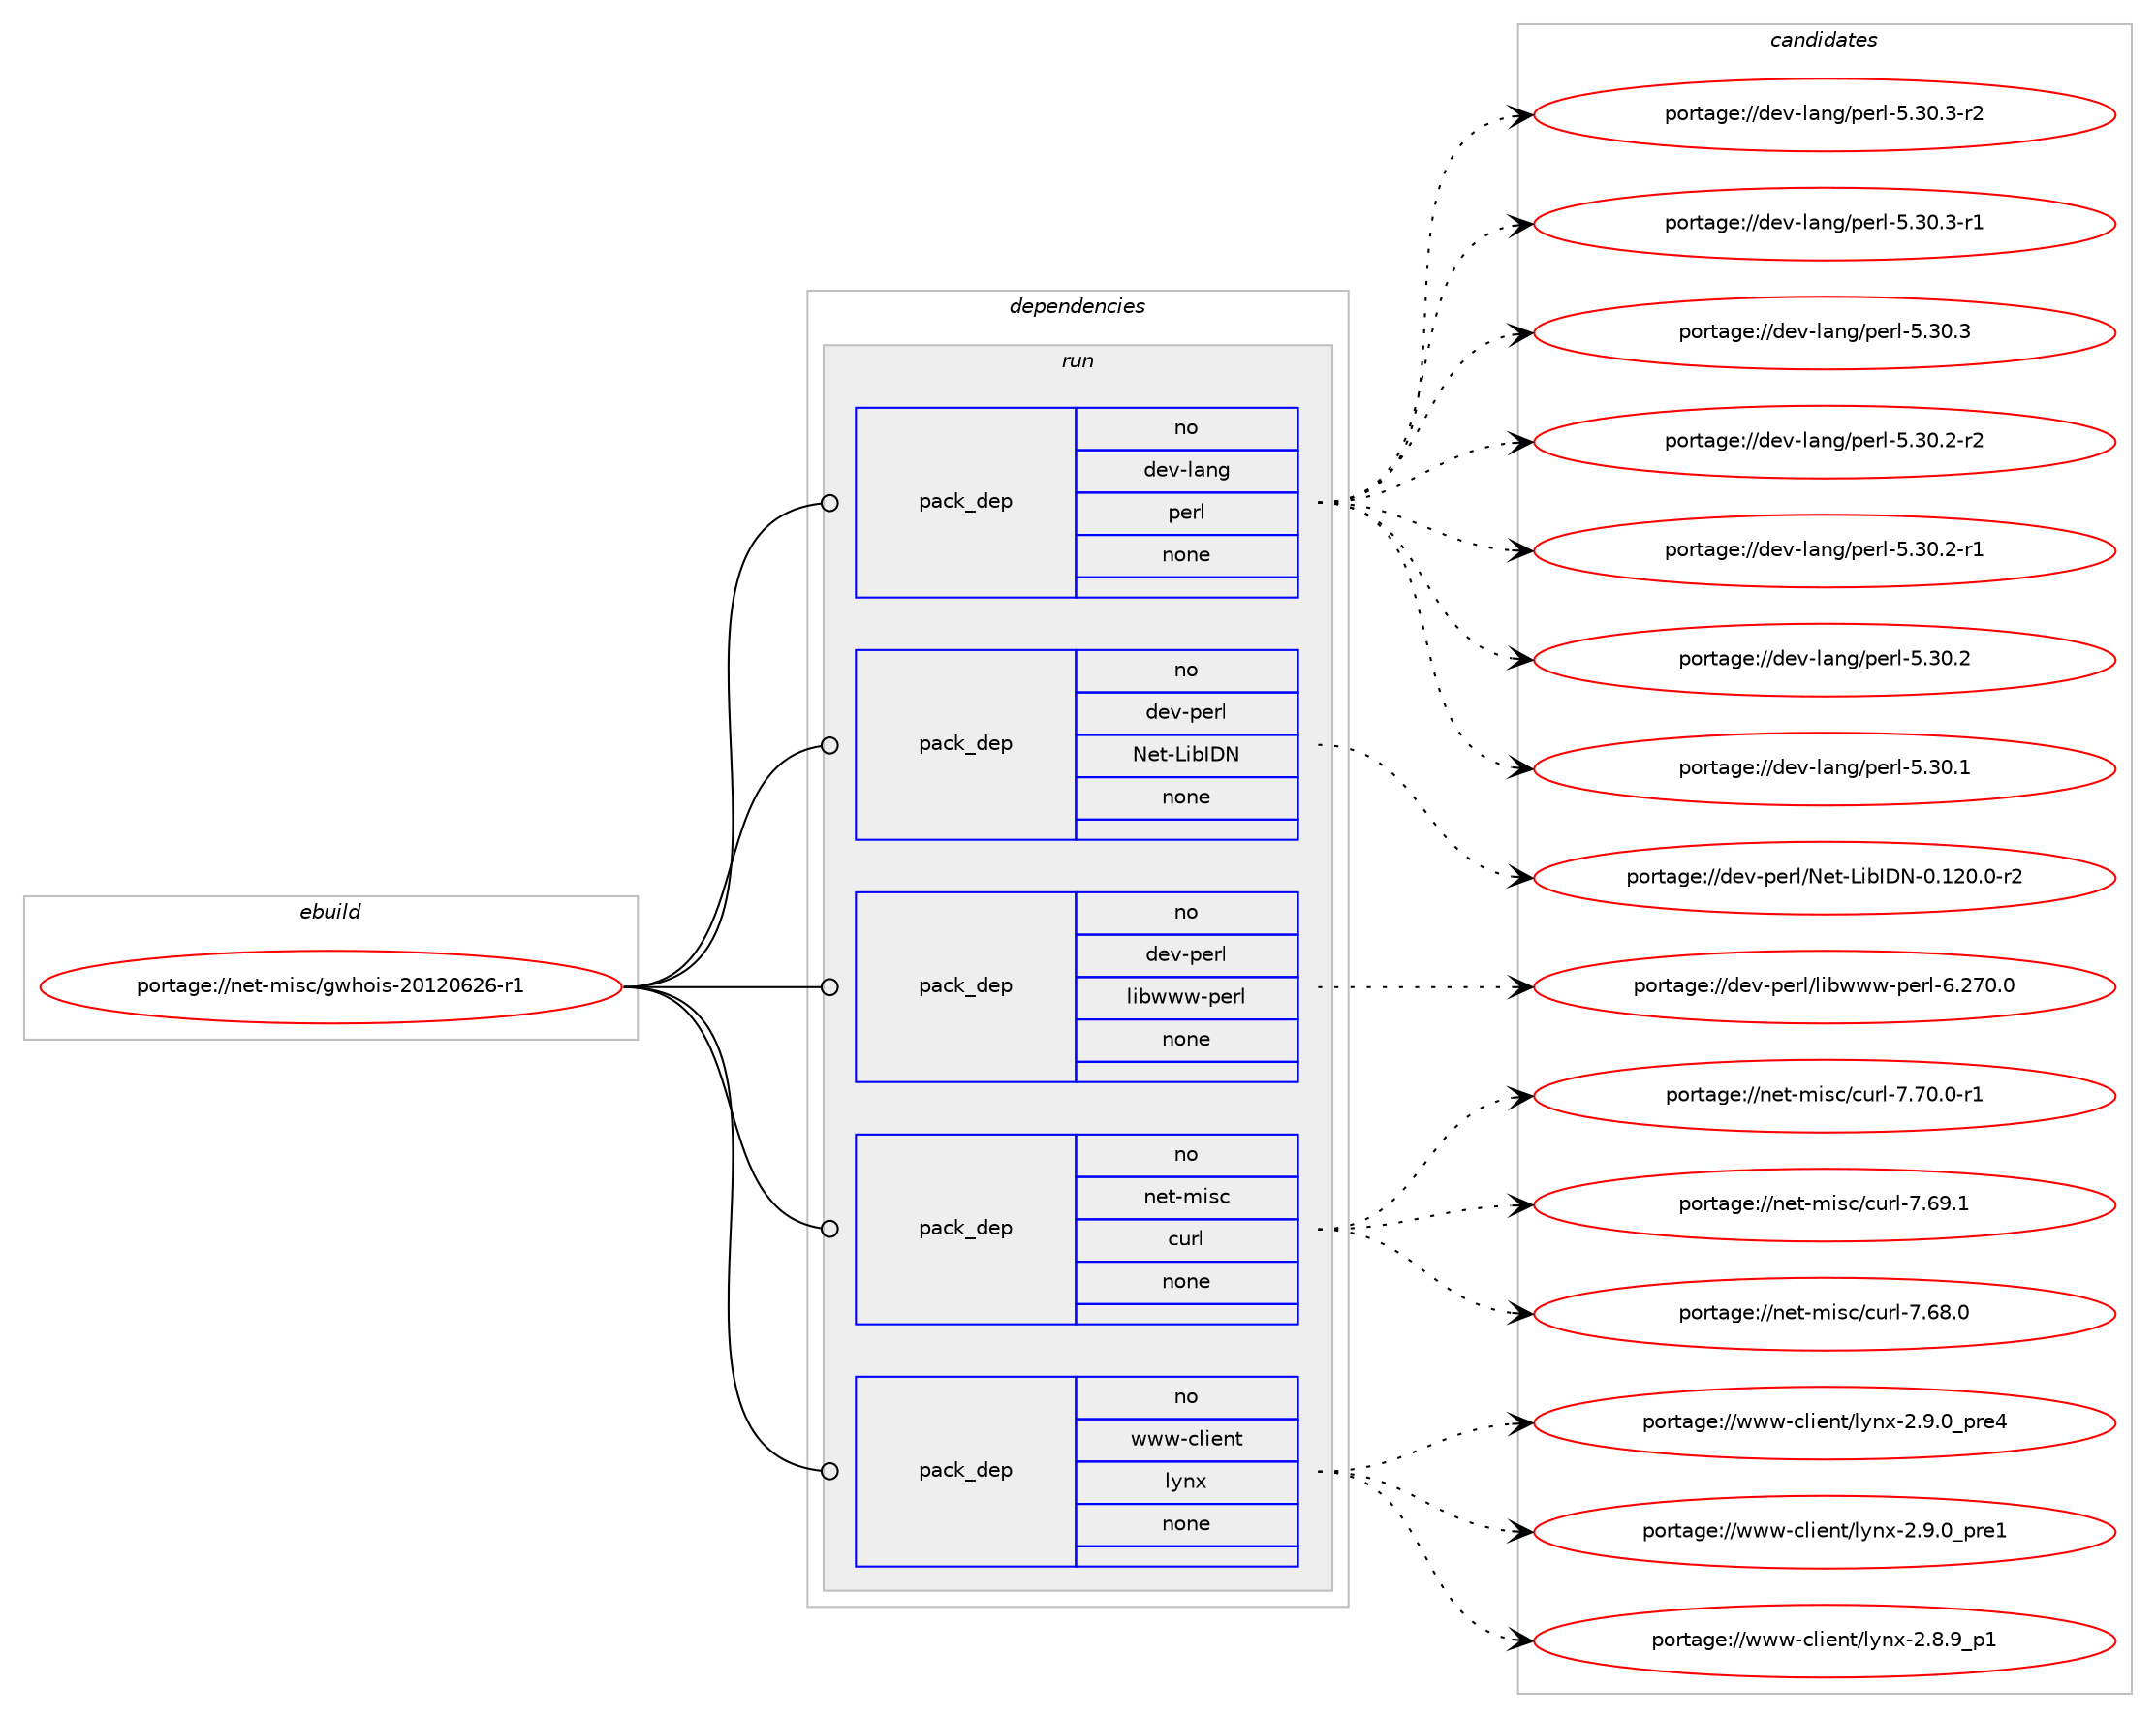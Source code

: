 digraph prolog {

# *************
# Graph options
# *************

newrank=true;
concentrate=true;
compound=true;
graph [rankdir=LR,fontname=Helvetica,fontsize=10,ranksep=1.5];#, ranksep=2.5, nodesep=0.2];
edge  [arrowhead=vee];
node  [fontname=Helvetica,fontsize=10];

# **********
# The ebuild
# **********

subgraph cluster_leftcol {
color=gray;
rank=same;
label=<<i>ebuild</i>>;
id [label="portage://net-misc/gwhois-20120626-r1", color=red, width=4, href="../net-misc/gwhois-20120626-r1.svg"];
}

# ****************
# The dependencies
# ****************

subgraph cluster_midcol {
color=gray;
label=<<i>dependencies</i>>;
subgraph cluster_compile {
fillcolor="#eeeeee";
style=filled;
label=<<i>compile</i>>;
}
subgraph cluster_compileandrun {
fillcolor="#eeeeee";
style=filled;
label=<<i>compile and run</i>>;
}
subgraph cluster_run {
fillcolor="#eeeeee";
style=filled;
label=<<i>run</i>>;
subgraph pack5529 {
dependency6304 [label=<<TABLE BORDER="0" CELLBORDER="1" CELLSPACING="0" CELLPADDING="4" WIDTH="220"><TR><TD ROWSPAN="6" CELLPADDING="30">pack_dep</TD></TR><TR><TD WIDTH="110">no</TD></TR><TR><TD>dev-lang</TD></TR><TR><TD>perl</TD></TR><TR><TD>none</TD></TR><TR><TD></TD></TR></TABLE>>, shape=none, color=blue];
}
id:e -> dependency6304:w [weight=20,style="solid",arrowhead="odot"];
subgraph pack5530 {
dependency6305 [label=<<TABLE BORDER="0" CELLBORDER="1" CELLSPACING="0" CELLPADDING="4" WIDTH="220"><TR><TD ROWSPAN="6" CELLPADDING="30">pack_dep</TD></TR><TR><TD WIDTH="110">no</TD></TR><TR><TD>dev-perl</TD></TR><TR><TD>Net-LibIDN</TD></TR><TR><TD>none</TD></TR><TR><TD></TD></TR></TABLE>>, shape=none, color=blue];
}
id:e -> dependency6305:w [weight=20,style="solid",arrowhead="odot"];
subgraph pack5531 {
dependency6306 [label=<<TABLE BORDER="0" CELLBORDER="1" CELLSPACING="0" CELLPADDING="4" WIDTH="220"><TR><TD ROWSPAN="6" CELLPADDING="30">pack_dep</TD></TR><TR><TD WIDTH="110">no</TD></TR><TR><TD>dev-perl</TD></TR><TR><TD>libwww-perl</TD></TR><TR><TD>none</TD></TR><TR><TD></TD></TR></TABLE>>, shape=none, color=blue];
}
id:e -> dependency6306:w [weight=20,style="solid",arrowhead="odot"];
subgraph pack5532 {
dependency6307 [label=<<TABLE BORDER="0" CELLBORDER="1" CELLSPACING="0" CELLPADDING="4" WIDTH="220"><TR><TD ROWSPAN="6" CELLPADDING="30">pack_dep</TD></TR><TR><TD WIDTH="110">no</TD></TR><TR><TD>net-misc</TD></TR><TR><TD>curl</TD></TR><TR><TD>none</TD></TR><TR><TD></TD></TR></TABLE>>, shape=none, color=blue];
}
id:e -> dependency6307:w [weight=20,style="solid",arrowhead="odot"];
subgraph pack5533 {
dependency6308 [label=<<TABLE BORDER="0" CELLBORDER="1" CELLSPACING="0" CELLPADDING="4" WIDTH="220"><TR><TD ROWSPAN="6" CELLPADDING="30">pack_dep</TD></TR><TR><TD WIDTH="110">no</TD></TR><TR><TD>www-client</TD></TR><TR><TD>lynx</TD></TR><TR><TD>none</TD></TR><TR><TD></TD></TR></TABLE>>, shape=none, color=blue];
}
id:e -> dependency6308:w [weight=20,style="solid",arrowhead="odot"];
}
}

# **************
# The candidates
# **************

subgraph cluster_choices {
rank=same;
color=gray;
label=<<i>candidates</i>>;

subgraph choice5529 {
color=black;
nodesep=1;
choice100101118451089711010347112101114108455346514846514511450 [label="portage://dev-lang/perl-5.30.3-r2", color=red, width=4,href="../dev-lang/perl-5.30.3-r2.svg"];
choice100101118451089711010347112101114108455346514846514511449 [label="portage://dev-lang/perl-5.30.3-r1", color=red, width=4,href="../dev-lang/perl-5.30.3-r1.svg"];
choice10010111845108971101034711210111410845534651484651 [label="portage://dev-lang/perl-5.30.3", color=red, width=4,href="../dev-lang/perl-5.30.3.svg"];
choice100101118451089711010347112101114108455346514846504511450 [label="portage://dev-lang/perl-5.30.2-r2", color=red, width=4,href="../dev-lang/perl-5.30.2-r2.svg"];
choice100101118451089711010347112101114108455346514846504511449 [label="portage://dev-lang/perl-5.30.2-r1", color=red, width=4,href="../dev-lang/perl-5.30.2-r1.svg"];
choice10010111845108971101034711210111410845534651484650 [label="portage://dev-lang/perl-5.30.2", color=red, width=4,href="../dev-lang/perl-5.30.2.svg"];
choice10010111845108971101034711210111410845534651484649 [label="portage://dev-lang/perl-5.30.1", color=red, width=4,href="../dev-lang/perl-5.30.1.svg"];
dependency6304:e -> choice100101118451089711010347112101114108455346514846514511450:w [style=dotted,weight="100"];
dependency6304:e -> choice100101118451089711010347112101114108455346514846514511449:w [style=dotted,weight="100"];
dependency6304:e -> choice10010111845108971101034711210111410845534651484651:w [style=dotted,weight="100"];
dependency6304:e -> choice100101118451089711010347112101114108455346514846504511450:w [style=dotted,weight="100"];
dependency6304:e -> choice100101118451089711010347112101114108455346514846504511449:w [style=dotted,weight="100"];
dependency6304:e -> choice10010111845108971101034711210111410845534651484650:w [style=dotted,weight="100"];
dependency6304:e -> choice10010111845108971101034711210111410845534651484649:w [style=dotted,weight="100"];
}
subgraph choice5530 {
color=black;
nodesep=1;
choice10010111845112101114108477810111645761059873687845484649504846484511450 [label="portage://dev-perl/Net-LibIDN-0.120.0-r2", color=red, width=4,href="../dev-perl/Net-LibIDN-0.120.0-r2.svg"];
dependency6305:e -> choice10010111845112101114108477810111645761059873687845484649504846484511450:w [style=dotted,weight="100"];
}
subgraph choice5531 {
color=black;
nodesep=1;
choice100101118451121011141084710810598119119119451121011141084554465055484648 [label="portage://dev-perl/libwww-perl-6.270.0", color=red, width=4,href="../dev-perl/libwww-perl-6.270.0.svg"];
dependency6306:e -> choice100101118451121011141084710810598119119119451121011141084554465055484648:w [style=dotted,weight="100"];
}
subgraph choice5532 {
color=black;
nodesep=1;
choice11010111645109105115994799117114108455546554846484511449 [label="portage://net-misc/curl-7.70.0-r1", color=red, width=4,href="../net-misc/curl-7.70.0-r1.svg"];
choice1101011164510910511599479911711410845554654574649 [label="portage://net-misc/curl-7.69.1", color=red, width=4,href="../net-misc/curl-7.69.1.svg"];
choice1101011164510910511599479911711410845554654564648 [label="portage://net-misc/curl-7.68.0", color=red, width=4,href="../net-misc/curl-7.68.0.svg"];
dependency6307:e -> choice11010111645109105115994799117114108455546554846484511449:w [style=dotted,weight="100"];
dependency6307:e -> choice1101011164510910511599479911711410845554654574649:w [style=dotted,weight="100"];
dependency6307:e -> choice1101011164510910511599479911711410845554654564648:w [style=dotted,weight="100"];
}
subgraph choice5533 {
color=black;
nodesep=1;
choice1191191194599108105101110116471081211101204550465746489511211410152 [label="portage://www-client/lynx-2.9.0_pre4", color=red, width=4,href="../www-client/lynx-2.9.0_pre4.svg"];
choice1191191194599108105101110116471081211101204550465746489511211410149 [label="portage://www-client/lynx-2.9.0_pre1", color=red, width=4,href="../www-client/lynx-2.9.0_pre1.svg"];
choice1191191194599108105101110116471081211101204550465646579511249 [label="portage://www-client/lynx-2.8.9_p1", color=red, width=4,href="../www-client/lynx-2.8.9_p1.svg"];
dependency6308:e -> choice1191191194599108105101110116471081211101204550465746489511211410152:w [style=dotted,weight="100"];
dependency6308:e -> choice1191191194599108105101110116471081211101204550465746489511211410149:w [style=dotted,weight="100"];
dependency6308:e -> choice1191191194599108105101110116471081211101204550465646579511249:w [style=dotted,weight="100"];
}
}

}
